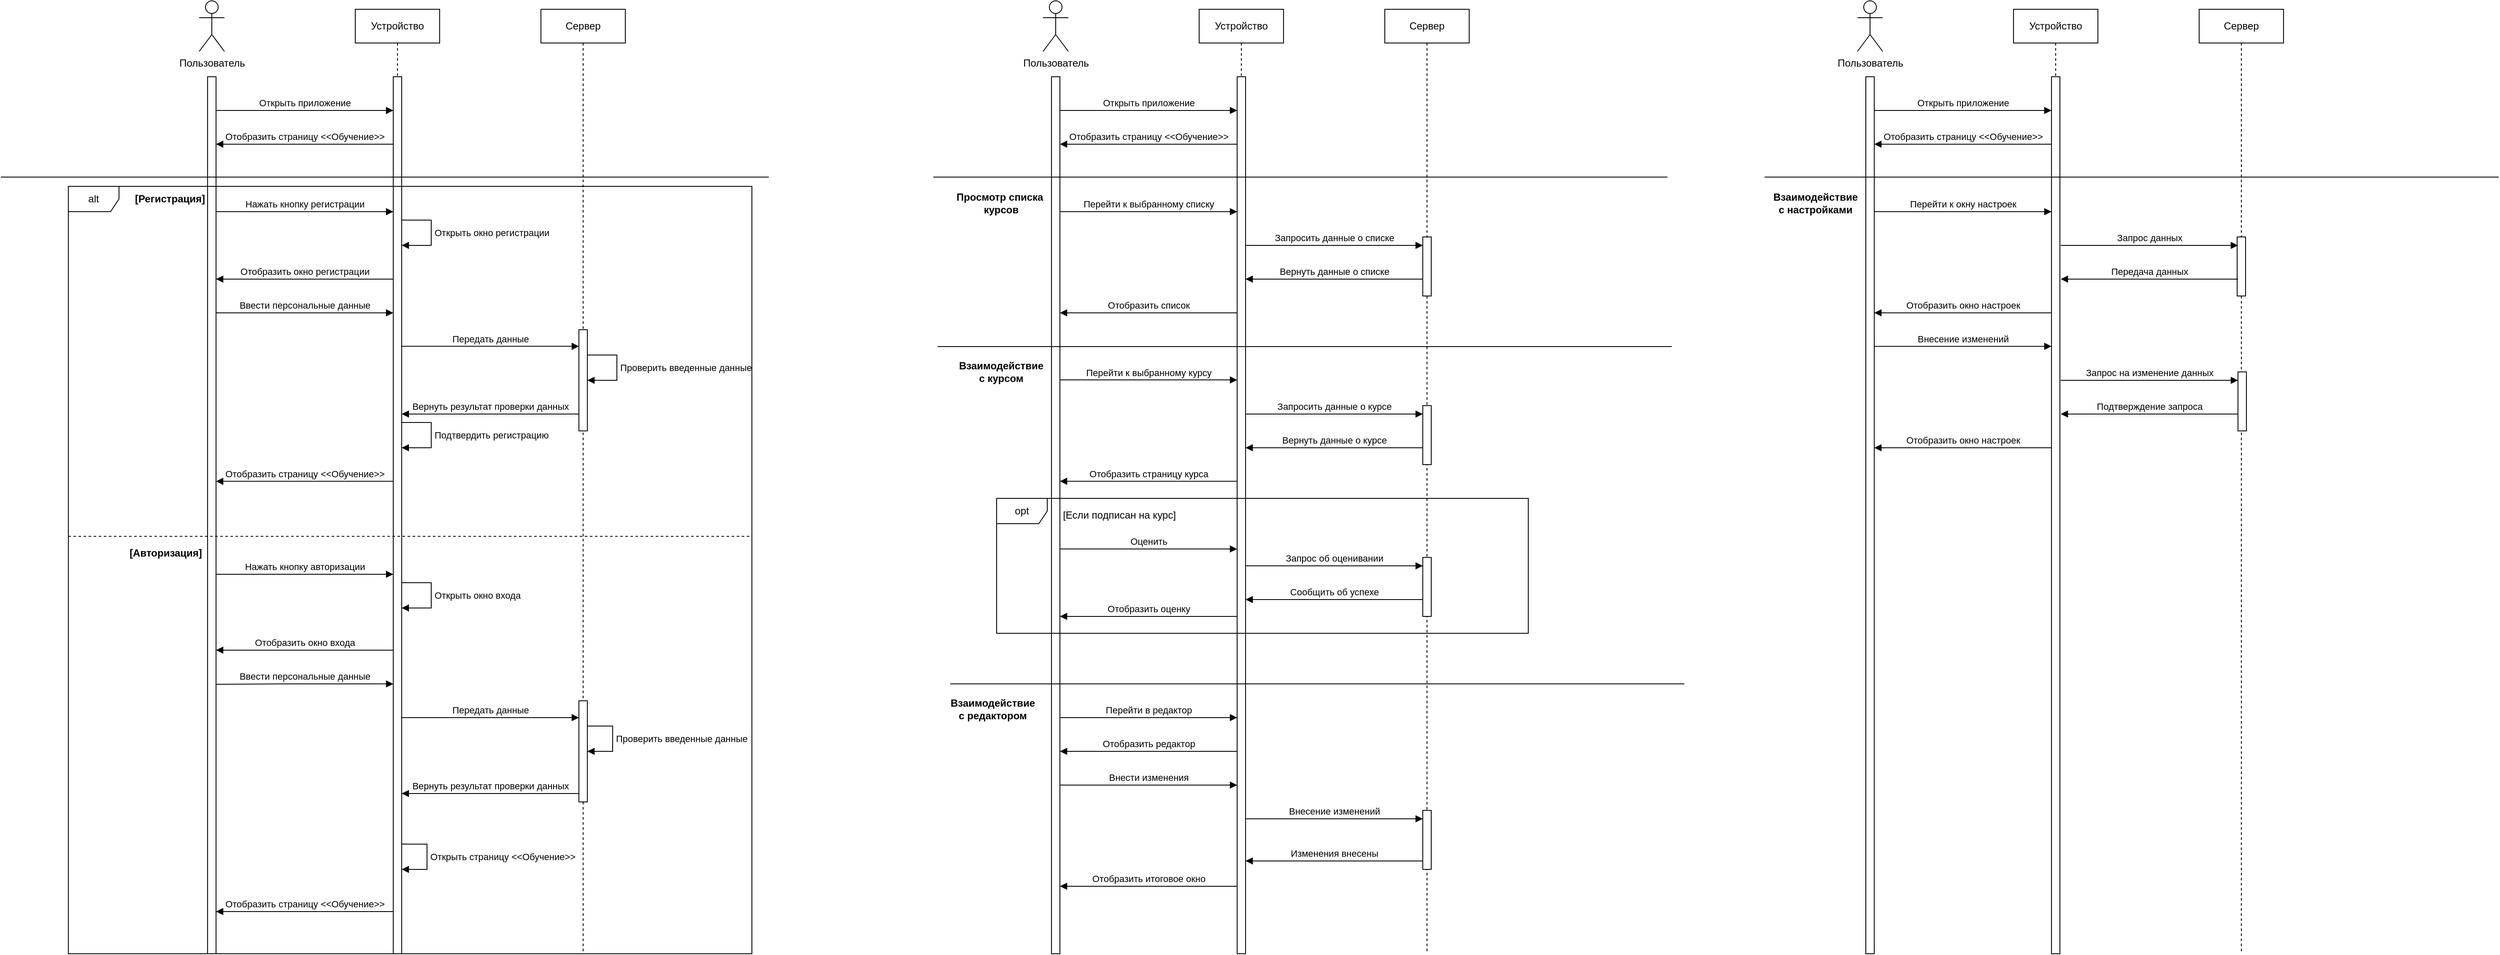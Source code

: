 <mxfile version="24.0.4" type="device">
  <diagram name="Страница — 1" id="0UvhEeaunKFuDfYy9Ub2">
    <mxGraphModel dx="3190" dy="1367" grid="1" gridSize="10" guides="1" tooltips="1" connect="1" arrows="1" fold="1" page="1" pageScale="1" pageWidth="827" pageHeight="1169" math="0" shadow="0">
      <root>
        <mxCell id="0" />
        <mxCell id="1" parent="0" />
        <mxCell id="iQpjgSxgv7tvpWf9ct1n-1" value="Пользователь" style="shape=umlActor;verticalLabelPosition=bottom;verticalAlign=top;html=1;" parent="1" vertex="1">
          <mxGeometry x="-505" y="20" width="30" height="60" as="geometry" />
        </mxCell>
        <mxCell id="iQpjgSxgv7tvpWf9ct1n-2" value="Устройство" style="shape=umlLifeline;perimeter=lifelinePerimeter;whiteSpace=wrap;html=1;container=1;dropTarget=0;collapsible=0;recursiveResize=0;outlineConnect=0;portConstraint=eastwest;newEdgeStyle={&quot;curved&quot;:0,&quot;rounded&quot;:0};" parent="1" vertex="1">
          <mxGeometry x="-320" y="30" width="100" height="1120" as="geometry" />
        </mxCell>
        <mxCell id="iQpjgSxgv7tvpWf9ct1n-5" value="" style="html=1;points=[[0,0,0,0,5],[0,1,0,0,-5],[1,0,0,0,5],[1,1,0,0,-5]];perimeter=orthogonalPerimeter;outlineConnect=0;targetShapes=umlLifeline;portConstraint=eastwest;newEdgeStyle={&quot;curved&quot;:0,&quot;rounded&quot;:0};" parent="iQpjgSxgv7tvpWf9ct1n-2" vertex="1">
          <mxGeometry x="45" y="80" width="10" height="1040" as="geometry" />
        </mxCell>
        <mxCell id="iQpjgSxgv7tvpWf9ct1n-14" value="Открыть окно регистрации" style="html=1;align=left;spacingLeft=2;endArrow=block;rounded=0;edgeStyle=orthogonalEdgeStyle;curved=0;rounded=0;" parent="iQpjgSxgv7tvpWf9ct1n-2" target="iQpjgSxgv7tvpWf9ct1n-5" edge="1">
          <mxGeometry relative="1" as="geometry">
            <mxPoint x="55.0" y="250.0" as="sourcePoint" />
            <Array as="points">
              <mxPoint x="90" y="250" />
              <mxPoint x="90" y="280" />
            </Array>
            <mxPoint x="60" y="280" as="targetPoint" />
          </mxGeometry>
        </mxCell>
        <mxCell id="iQpjgSxgv7tvpWf9ct1n-22" value="Подтвердить регистрацию" style="html=1;align=left;spacingLeft=2;endArrow=block;rounded=0;edgeStyle=orthogonalEdgeStyle;curved=0;rounded=0;" parent="iQpjgSxgv7tvpWf9ct1n-2" target="iQpjgSxgv7tvpWf9ct1n-5" edge="1">
          <mxGeometry relative="1" as="geometry">
            <mxPoint x="55" y="490.002" as="sourcePoint" />
            <Array as="points">
              <mxPoint x="90" y="490" />
              <mxPoint x="90" y="520" />
            </Array>
            <mxPoint x="60" y="520" as="targetPoint" />
          </mxGeometry>
        </mxCell>
        <mxCell id="iQpjgSxgv7tvpWf9ct1n-28" value="Открыть окно входа" style="html=1;align=left;spacingLeft=2;endArrow=block;rounded=0;edgeStyle=orthogonalEdgeStyle;curved=0;rounded=0;" parent="iQpjgSxgv7tvpWf9ct1n-2" target="iQpjgSxgv7tvpWf9ct1n-5" edge="1">
          <mxGeometry relative="1" as="geometry">
            <mxPoint x="55" y="680" as="sourcePoint" />
            <Array as="points">
              <mxPoint x="90" y="680" />
              <mxPoint x="90" y="710" />
            </Array>
            <mxPoint x="60" y="710" as="targetPoint" />
          </mxGeometry>
        </mxCell>
        <mxCell id="iQpjgSxgv7tvpWf9ct1n-38" value="Открыть страницу &amp;lt;&amp;lt;Обучение&amp;gt;&amp;gt;" style="html=1;align=left;spacingLeft=2;endArrow=block;rounded=0;edgeStyle=orthogonalEdgeStyle;curved=0;rounded=0;" parent="iQpjgSxgv7tvpWf9ct1n-2" target="iQpjgSxgv7tvpWf9ct1n-5" edge="1">
          <mxGeometry relative="1" as="geometry">
            <mxPoint x="55" y="990" as="sourcePoint" />
            <Array as="points">
              <mxPoint x="85" y="990" />
              <mxPoint x="85" y="1020" />
            </Array>
            <mxPoint x="60" y="1020" as="targetPoint" />
          </mxGeometry>
        </mxCell>
        <mxCell id="iQpjgSxgv7tvpWf9ct1n-3" value="Сервер" style="shape=umlLifeline;perimeter=lifelinePerimeter;whiteSpace=wrap;html=1;container=1;dropTarget=0;collapsible=0;recursiveResize=0;outlineConnect=0;portConstraint=eastwest;newEdgeStyle={&quot;curved&quot;:0,&quot;rounded&quot;:0};" parent="1" vertex="1">
          <mxGeometry x="-100" y="30" width="100" height="1120" as="geometry" />
        </mxCell>
        <mxCell id="iQpjgSxgv7tvpWf9ct1n-6" value="" style="html=1;points=[[0,0,0,0,5],[0,1,0,0,-5],[1,0,0,0,5],[1,1,0,0,-5]];perimeter=orthogonalPerimeter;outlineConnect=0;targetShapes=umlLifeline;portConstraint=eastwest;newEdgeStyle={&quot;curved&quot;:0,&quot;rounded&quot;:0};" parent="iQpjgSxgv7tvpWf9ct1n-3" vertex="1">
          <mxGeometry x="45" y="380" width="10" height="120" as="geometry" />
        </mxCell>
        <mxCell id="iQpjgSxgv7tvpWf9ct1n-19" value="Проверить введенные данные" style="html=1;align=left;spacingLeft=2;endArrow=block;rounded=0;edgeStyle=orthogonalEdgeStyle;curved=0;rounded=0;" parent="iQpjgSxgv7tvpWf9ct1n-3" target="iQpjgSxgv7tvpWf9ct1n-6" edge="1">
          <mxGeometry relative="1" as="geometry">
            <mxPoint x="55" y="410" as="sourcePoint" />
            <Array as="points">
              <mxPoint x="90" y="410" />
              <mxPoint x="90" y="440" />
            </Array>
            <mxPoint x="60" y="440" as="targetPoint" />
          </mxGeometry>
        </mxCell>
        <mxCell id="u1IIu6U_tCMaD9LKFSS--1" value="" style="html=1;points=[[0,0,0,0,5],[0,1,0,0,-5],[1,0,0,0,5],[1,1,0,0,-5]];perimeter=orthogonalPerimeter;outlineConnect=0;targetShapes=umlLifeline;portConstraint=eastwest;newEdgeStyle={&quot;curved&quot;:0,&quot;rounded&quot;:0};" parent="iQpjgSxgv7tvpWf9ct1n-3" vertex="1">
          <mxGeometry x="45" y="820" width="10" height="120" as="geometry" />
        </mxCell>
        <mxCell id="iQpjgSxgv7tvpWf9ct1n-4" value="" style="html=1;points=[[0,0,0,0,5],[0,1,0,0,-5],[1,0,0,0,5],[1,1,0,0,-5]];perimeter=orthogonalPerimeter;outlineConnect=0;targetShapes=umlLifeline;portConstraint=eastwest;newEdgeStyle={&quot;curved&quot;:0,&quot;rounded&quot;:0};" parent="1" vertex="1">
          <mxGeometry x="-495" y="110" width="10" height="1040" as="geometry" />
        </mxCell>
        <mxCell id="iQpjgSxgv7tvpWf9ct1n-7" value="Открыть приложение" style="html=1;verticalAlign=bottom;endArrow=block;curved=0;rounded=0;" parent="1" target="iQpjgSxgv7tvpWf9ct1n-5" edge="1">
          <mxGeometry width="80" relative="1" as="geometry">
            <mxPoint x="-485" y="150" as="sourcePoint" />
            <mxPoint x="-290" y="150" as="targetPoint" />
          </mxGeometry>
        </mxCell>
        <mxCell id="iQpjgSxgv7tvpWf9ct1n-8" value="Отобразить страницу &amp;lt;&amp;lt;Обучение&amp;gt;&amp;gt;" style="html=1;verticalAlign=bottom;endArrow=block;curved=0;rounded=0;" parent="1" source="iQpjgSxgv7tvpWf9ct1n-5" target="iQpjgSxgv7tvpWf9ct1n-4" edge="1">
          <mxGeometry width="80" relative="1" as="geometry">
            <mxPoint x="-420" y="360" as="sourcePoint" />
            <mxPoint x="-340" y="360" as="targetPoint" />
            <Array as="points">
              <mxPoint x="-380" y="190" />
            </Array>
          </mxGeometry>
        </mxCell>
        <mxCell id="iQpjgSxgv7tvpWf9ct1n-9" value="" style="line;strokeWidth=1;fillColor=none;align=left;verticalAlign=middle;spacingTop=-1;spacingLeft=3;spacingRight=3;rotatable=0;labelPosition=right;points=[];portConstraint=eastwest;strokeColor=inherit;" parent="1" vertex="1">
          <mxGeometry x="-740" y="224" width="910" height="10" as="geometry" />
        </mxCell>
        <mxCell id="iQpjgSxgv7tvpWf9ct1n-10" value="[Регистрация]" style="text;html=1;align=center;verticalAlign=middle;resizable=0;points=[];autosize=1;strokeColor=none;fillColor=none;fontStyle=1" parent="1" vertex="1">
          <mxGeometry x="-590" y="240" width="100" height="30" as="geometry" />
        </mxCell>
        <mxCell id="iQpjgSxgv7tvpWf9ct1n-11" value="Нажать кнопку регистрации" style="html=1;verticalAlign=bottom;endArrow=block;curved=0;rounded=0;" parent="1" edge="1">
          <mxGeometry width="80" relative="1" as="geometry">
            <mxPoint x="-485" y="270" as="sourcePoint" />
            <mxPoint x="-275" y="270" as="targetPoint" />
            <Array as="points">
              <mxPoint x="-400" y="270" />
            </Array>
          </mxGeometry>
        </mxCell>
        <mxCell id="iQpjgSxgv7tvpWf9ct1n-12" value="Отобразить окно регистрации" style="html=1;verticalAlign=bottom;endArrow=block;curved=0;rounded=0;" parent="1" edge="1">
          <mxGeometry width="80" relative="1" as="geometry">
            <mxPoint x="-275" y="350" as="sourcePoint" />
            <mxPoint x="-485" y="350" as="targetPoint" />
            <Array as="points" />
          </mxGeometry>
        </mxCell>
        <mxCell id="iQpjgSxgv7tvpWf9ct1n-16" value="Ввести персональные данные" style="html=1;verticalAlign=bottom;endArrow=block;curved=0;rounded=0;" parent="1" edge="1">
          <mxGeometry width="80" relative="1" as="geometry">
            <mxPoint x="-485" y="390" as="sourcePoint" />
            <mxPoint x="-275.0" y="390" as="targetPoint" />
            <Array as="points">
              <mxPoint x="-385" y="390" />
            </Array>
          </mxGeometry>
        </mxCell>
        <mxCell id="iQpjgSxgv7tvpWf9ct1n-17" value="Передать данные" style="html=1;verticalAlign=bottom;endArrow=block;curved=0;rounded=0;" parent="1" edge="1">
          <mxGeometry width="80" relative="1" as="geometry">
            <mxPoint x="-265" y="429.66" as="sourcePoint" />
            <mxPoint x="-55" y="429.66" as="targetPoint" />
            <Array as="points">
              <mxPoint x="-150" y="429.66" />
            </Array>
          </mxGeometry>
        </mxCell>
        <mxCell id="iQpjgSxgv7tvpWf9ct1n-20" value="Вернуть результат проверки данных" style="html=1;verticalAlign=bottom;endArrow=block;curved=0;rounded=0;" parent="1" edge="1">
          <mxGeometry width="80" relative="1" as="geometry">
            <mxPoint x="-55" y="510" as="sourcePoint" />
            <mxPoint x="-265" y="510" as="targetPoint" />
            <Array as="points">
              <mxPoint x="-140" y="510" />
            </Array>
            <mxPoint as="offset" />
          </mxGeometry>
        </mxCell>
        <mxCell id="iQpjgSxgv7tvpWf9ct1n-23" value="Отобразить страницу &amp;lt;&amp;lt;Обучение&amp;gt;&amp;gt;" style="html=1;verticalAlign=bottom;endArrow=block;curved=0;rounded=0;" parent="1" edge="1">
          <mxGeometry width="80" relative="1" as="geometry">
            <mxPoint x="-275" y="589.76" as="sourcePoint" />
            <mxPoint x="-485" y="589.76" as="targetPoint" />
            <Array as="points">
              <mxPoint x="-380" y="589.76" />
            </Array>
          </mxGeometry>
        </mxCell>
        <mxCell id="iQpjgSxgv7tvpWf9ct1n-24" value="" style="line;strokeWidth=1;fillColor=none;align=left;verticalAlign=middle;spacingTop=-1;spacingLeft=3;spacingRight=3;rotatable=0;labelPosition=right;points=[];portConstraint=eastwest;strokeColor=inherit;dashed=1;" parent="1" vertex="1">
          <mxGeometry x="-660" y="650" width="810" height="10" as="geometry" />
        </mxCell>
        <mxCell id="iQpjgSxgv7tvpWf9ct1n-25" value="[Авторизация]" style="text;html=1;align=center;verticalAlign=middle;resizable=0;points=[];autosize=1;strokeColor=none;fillColor=none;fontStyle=1" parent="1" vertex="1">
          <mxGeometry x="-595" y="660" width="100" height="30" as="geometry" />
        </mxCell>
        <mxCell id="iQpjgSxgv7tvpWf9ct1n-26" value="Нажать кнопку авторизации" style="html=1;verticalAlign=bottom;endArrow=block;curved=0;rounded=0;" parent="1" edge="1">
          <mxGeometry width="80" relative="1" as="geometry">
            <mxPoint x="-485" y="700" as="sourcePoint" />
            <mxPoint x="-275" y="700" as="targetPoint" />
            <Array as="points">
              <mxPoint x="-380" y="700" />
            </Array>
          </mxGeometry>
        </mxCell>
        <mxCell id="iQpjgSxgv7tvpWf9ct1n-29" value="Отобразить окно входа" style="html=1;verticalAlign=bottom;endArrow=block;curved=0;rounded=0;" parent="1" edge="1">
          <mxGeometry width="80" relative="1" as="geometry">
            <mxPoint x="-275" y="790" as="sourcePoint" />
            <mxPoint x="-485" y="790" as="targetPoint" />
            <Array as="points">
              <mxPoint x="-380" y="790" />
            </Array>
          </mxGeometry>
        </mxCell>
        <mxCell id="iQpjgSxgv7tvpWf9ct1n-31" value="Ввести персональные данные" style="html=1;verticalAlign=bottom;endArrow=block;curved=0;rounded=0;exitX=1.5;exitY=0.784;exitDx=0;exitDy=0;exitPerimeter=0;" parent="1" target="iQpjgSxgv7tvpWf9ct1n-5" edge="1">
          <mxGeometry width="80" relative="1" as="geometry">
            <mxPoint x="-485" y="830.48" as="sourcePoint" />
            <mxPoint x="-280" y="830" as="targetPoint" />
            <Array as="points">
              <mxPoint x="-405" y="830" />
            </Array>
          </mxGeometry>
        </mxCell>
        <mxCell id="iQpjgSxgv7tvpWf9ct1n-33" value="Передать данные" style="html=1;verticalAlign=bottom;endArrow=block;curved=0;rounded=0;" parent="1" source="iQpjgSxgv7tvpWf9ct1n-5" target="u1IIu6U_tCMaD9LKFSS--1" edge="1">
          <mxGeometry width="80" relative="1" as="geometry">
            <mxPoint x="-290" y="920" as="sourcePoint" />
            <mxPoint x="-80" y="870" as="targetPoint" />
            <Array as="points">
              <mxPoint x="-190" y="870" />
            </Array>
          </mxGeometry>
        </mxCell>
        <mxCell id="iQpjgSxgv7tvpWf9ct1n-35" value="Проверить введенные данные" style="html=1;align=left;spacingLeft=2;endArrow=block;rounded=0;edgeStyle=orthogonalEdgeStyle;curved=0;rounded=0;" parent="1" target="u1IIu6U_tCMaD9LKFSS--1" edge="1">
          <mxGeometry relative="1" as="geometry">
            <mxPoint x="-45" y="880" as="sourcePoint" />
            <Array as="points">
              <mxPoint x="-15" y="880" />
              <mxPoint x="-15" y="910" />
            </Array>
            <mxPoint x="-40" y="910" as="targetPoint" />
          </mxGeometry>
        </mxCell>
        <mxCell id="iQpjgSxgv7tvpWf9ct1n-36" value="Вернуть результат проверки данных" style="html=1;verticalAlign=bottom;endArrow=block;curved=0;rounded=0;" parent="1" source="u1IIu6U_tCMaD9LKFSS--1" target="iQpjgSxgv7tvpWf9ct1n-5" edge="1">
          <mxGeometry width="80" relative="1" as="geometry">
            <mxPoint x="-70" y="960" as="sourcePoint" />
            <mxPoint x="-260" y="1020" as="targetPoint" />
            <Array as="points">
              <mxPoint x="-130" y="960" />
            </Array>
          </mxGeometry>
        </mxCell>
        <mxCell id="iQpjgSxgv7tvpWf9ct1n-39" value="Отобразить страницу &amp;lt;&amp;lt;Обучение&amp;gt;&amp;gt;" style="html=1;verticalAlign=bottom;endArrow=block;curved=0;rounded=0;" parent="1" source="iQpjgSxgv7tvpWf9ct1n-5" target="iQpjgSxgv7tvpWf9ct1n-4" edge="1">
          <mxGeometry width="80" relative="1" as="geometry">
            <mxPoint x="-305" y="1120" as="sourcePoint" />
            <mxPoint x="-500" y="1120" as="targetPoint" />
            <Array as="points">
              <mxPoint x="-380" y="1100" />
            </Array>
          </mxGeometry>
        </mxCell>
        <mxCell id="YqX1MCXp1g7Alytnqwt2-1" value="Пользователь" style="shape=umlActor;verticalLabelPosition=bottom;verticalAlign=top;html=1;" parent="1" vertex="1">
          <mxGeometry x="495" y="20" width="30" height="60" as="geometry" />
        </mxCell>
        <mxCell id="YqX1MCXp1g7Alytnqwt2-2" value="" style="html=1;points=[[0,0,0,0,5],[0,1,0,0,-5],[1,0,0,0,5],[1,1,0,0,-5]];perimeter=orthogonalPerimeter;outlineConnect=0;targetShapes=umlLifeline;portConstraint=eastwest;newEdgeStyle={&quot;curved&quot;:0,&quot;rounded&quot;:0};" parent="1" vertex="1">
          <mxGeometry x="505" y="110" width="10" height="1040" as="geometry" />
        </mxCell>
        <mxCell id="YqX1MCXp1g7Alytnqwt2-3" value="Устройство" style="shape=umlLifeline;perimeter=lifelinePerimeter;whiteSpace=wrap;html=1;container=1;dropTarget=0;collapsible=0;recursiveResize=0;outlineConnect=0;portConstraint=eastwest;newEdgeStyle={&quot;curved&quot;:0,&quot;rounded&quot;:0};" parent="1" vertex="1">
          <mxGeometry x="680" y="30" width="100" height="1120" as="geometry" />
        </mxCell>
        <mxCell id="YqX1MCXp1g7Alytnqwt2-4" value="" style="html=1;points=[[0,0,0,0,5],[0,1,0,0,-5],[1,0,0,0,5],[1,1,0,0,-5]];perimeter=orthogonalPerimeter;outlineConnect=0;targetShapes=umlLifeline;portConstraint=eastwest;newEdgeStyle={&quot;curved&quot;:0,&quot;rounded&quot;:0};" parent="YqX1MCXp1g7Alytnqwt2-3" vertex="1">
          <mxGeometry x="45" y="80" width="10" height="1040" as="geometry" />
        </mxCell>
        <mxCell id="YqX1MCXp1g7Alytnqwt2-13" value="Сервер" style="shape=umlLifeline;perimeter=lifelinePerimeter;whiteSpace=wrap;html=1;container=1;dropTarget=0;collapsible=0;recursiveResize=0;outlineConnect=0;portConstraint=eastwest;newEdgeStyle={&quot;curved&quot;:0,&quot;rounded&quot;:0};" parent="1" vertex="1">
          <mxGeometry x="900" y="30" width="100" height="1120" as="geometry" />
        </mxCell>
        <mxCell id="YqX1MCXp1g7Alytnqwt2-14" value="" style="html=1;points=[[0,0,0,0,5],[0,1,0,0,-5],[1,0,0,0,5],[1,1,0,0,-5]];perimeter=orthogonalPerimeter;outlineConnect=0;targetShapes=umlLifeline;portConstraint=eastwest;newEdgeStyle={&quot;curved&quot;:0,&quot;rounded&quot;:0};" parent="YqX1MCXp1g7Alytnqwt2-13" vertex="1">
          <mxGeometry x="45" y="270" width="10" height="70" as="geometry" />
        </mxCell>
        <mxCell id="u1IIu6U_tCMaD9LKFSS--18" value="" style="html=1;points=[[0,0,0,0,5],[0,1,0,0,-5],[1,0,0,0,5],[1,1,0,0,-5]];perimeter=orthogonalPerimeter;outlineConnect=0;targetShapes=umlLifeline;portConstraint=eastwest;newEdgeStyle={&quot;curved&quot;:0,&quot;rounded&quot;:0};" parent="YqX1MCXp1g7Alytnqwt2-13" vertex="1">
          <mxGeometry x="45" y="470" width="10" height="70" as="geometry" />
        </mxCell>
        <mxCell id="4YKfd2uiVcV6lQS0S9Gb-7" value="" style="html=1;points=[[0,0,0,0,5],[0,1,0,0,-5],[1,0,0,0,5],[1,1,0,0,-5]];perimeter=orthogonalPerimeter;outlineConnect=0;targetShapes=umlLifeline;portConstraint=eastwest;newEdgeStyle={&quot;curved&quot;:0,&quot;rounded&quot;:0};" parent="YqX1MCXp1g7Alytnqwt2-13" vertex="1">
          <mxGeometry x="45" y="950" width="10" height="70" as="geometry" />
        </mxCell>
        <mxCell id="YqX1MCXp1g7Alytnqwt2-18" value="" style="line;strokeWidth=1;fillColor=none;align=left;verticalAlign=middle;spacingTop=-1;spacingLeft=3;spacingRight=3;rotatable=0;labelPosition=right;points=[];portConstraint=eastwest;strokeColor=inherit;" parent="1" vertex="1">
          <mxGeometry x="365" y="224" width="870" height="10" as="geometry" />
        </mxCell>
        <mxCell id="YqX1MCXp1g7Alytnqwt2-19" value="Открыть приложение" style="html=1;verticalAlign=bottom;endArrow=block;curved=0;rounded=0;" parent="1" edge="1">
          <mxGeometry width="80" relative="1" as="geometry">
            <mxPoint x="515" y="150" as="sourcePoint" />
            <mxPoint x="725" y="150" as="targetPoint" />
          </mxGeometry>
        </mxCell>
        <mxCell id="YqX1MCXp1g7Alytnqwt2-20" value="Отобразить страницу &amp;lt;&amp;lt;Обучение&amp;gt;&amp;gt;" style="html=1;verticalAlign=bottom;endArrow=block;curved=0;rounded=0;" parent="1" edge="1">
          <mxGeometry width="80" relative="1" as="geometry">
            <mxPoint x="725" y="190" as="sourcePoint" />
            <mxPoint x="515" y="190" as="targetPoint" />
            <Array as="points">
              <mxPoint x="620" y="190" />
            </Array>
          </mxGeometry>
        </mxCell>
        <mxCell id="YqX1MCXp1g7Alytnqwt2-21" value="Просмотр списка&amp;nbsp;&lt;div&gt;курсов&lt;/div&gt;" style="text;html=1;align=center;verticalAlign=middle;resizable=0;points=[];autosize=1;strokeColor=none;fillColor=none;fontStyle=1" parent="1" vertex="1">
          <mxGeometry x="385" y="240" width="120" height="40" as="geometry" />
        </mxCell>
        <mxCell id="YqX1MCXp1g7Alytnqwt2-22" value="Перейти к выбранному списку" style="html=1;verticalAlign=bottom;endArrow=block;curved=0;rounded=0;" parent="1" edge="1">
          <mxGeometry width="80" relative="1" as="geometry">
            <mxPoint x="515" y="270" as="sourcePoint" />
            <mxPoint x="725" y="270" as="targetPoint" />
          </mxGeometry>
        </mxCell>
        <mxCell id="YqX1MCXp1g7Alytnqwt2-23" value="Запросить данные о списке" style="html=1;verticalAlign=bottom;endArrow=block;curved=0;rounded=0;" parent="1" edge="1">
          <mxGeometry width="80" relative="1" as="geometry">
            <mxPoint x="735" y="310" as="sourcePoint" />
            <mxPoint x="945" y="310" as="targetPoint" />
          </mxGeometry>
        </mxCell>
        <mxCell id="YqX1MCXp1g7Alytnqwt2-24" value="Вернуть данные о списке" style="html=1;verticalAlign=bottom;endArrow=block;curved=0;rounded=0;" parent="1" source="YqX1MCXp1g7Alytnqwt2-14" target="YqX1MCXp1g7Alytnqwt2-4" edge="1">
          <mxGeometry width="80" relative="1" as="geometry">
            <mxPoint x="950" y="360.0" as="sourcePoint" />
            <mxPoint x="740" y="360.0" as="targetPoint" />
            <Array as="points">
              <mxPoint x="830" y="350" />
            </Array>
          </mxGeometry>
        </mxCell>
        <mxCell id="YqX1MCXp1g7Alytnqwt2-25" value="Отобразить список" style="html=1;verticalAlign=bottom;endArrow=block;curved=0;rounded=0;" parent="1" edge="1">
          <mxGeometry width="80" relative="1" as="geometry">
            <mxPoint x="725" y="390" as="sourcePoint" />
            <mxPoint x="515" y="390" as="targetPoint" />
            <Array as="points">
              <mxPoint x="620" y="390" />
            </Array>
          </mxGeometry>
        </mxCell>
        <mxCell id="YqX1MCXp1g7Alytnqwt2-26" value="" style="line;strokeWidth=1;fillColor=none;align=left;verticalAlign=middle;spacingTop=-1;spacingLeft=3;spacingRight=3;rotatable=0;labelPosition=right;points=[];portConstraint=eastwest;strokeColor=inherit;" parent="1" vertex="1">
          <mxGeometry x="370" y="425" width="870" height="10" as="geometry" />
        </mxCell>
        <mxCell id="u1IIu6U_tCMaD9LKFSS--15" value="Взаимодействие&lt;div&gt;с курсом&lt;/div&gt;" style="text;html=1;align=center;verticalAlign=middle;resizable=0;points=[];autosize=1;strokeColor=none;fillColor=none;fontStyle=1" parent="1" vertex="1">
          <mxGeometry x="385" y="440" width="120" height="40" as="geometry" />
        </mxCell>
        <mxCell id="u1IIu6U_tCMaD9LKFSS--16" value="Перейти к выбранному курсу" style="html=1;verticalAlign=bottom;endArrow=block;curved=0;rounded=0;" parent="1" edge="1">
          <mxGeometry width="80" relative="1" as="geometry">
            <mxPoint x="515" y="469.55" as="sourcePoint" />
            <mxPoint x="725" y="469.55" as="targetPoint" />
          </mxGeometry>
        </mxCell>
        <mxCell id="u1IIu6U_tCMaD9LKFSS--17" value="Запросить данные о курсе" style="html=1;verticalAlign=bottom;endArrow=block;curved=0;rounded=0;" parent="1" edge="1">
          <mxGeometry width="80" relative="1" as="geometry">
            <mxPoint x="735" y="510" as="sourcePoint" />
            <mxPoint x="945" y="510" as="targetPoint" />
          </mxGeometry>
        </mxCell>
        <mxCell id="u1IIu6U_tCMaD9LKFSS--19" value="Вернуть данные о курсе" style="html=1;verticalAlign=bottom;endArrow=block;curved=0;rounded=0;" parent="1" edge="1">
          <mxGeometry width="80" relative="1" as="geometry">
            <mxPoint x="945" y="550" as="sourcePoint" />
            <mxPoint x="735" y="550" as="targetPoint" />
            <Array as="points">
              <mxPoint x="835" y="550" />
            </Array>
          </mxGeometry>
        </mxCell>
        <mxCell id="u1IIu6U_tCMaD9LKFSS--20" value="Отобразить страницу курса" style="html=1;verticalAlign=bottom;endArrow=block;curved=0;rounded=0;" parent="1" edge="1">
          <mxGeometry width="80" relative="1" as="geometry">
            <mxPoint x="725" y="589.69" as="sourcePoint" />
            <mxPoint x="515" y="589.69" as="targetPoint" />
            <Array as="points">
              <mxPoint x="620" y="589.69" />
            </Array>
          </mxGeometry>
        </mxCell>
        <mxCell id="u1IIu6U_tCMaD9LKFSS--23" value="Оценить" style="html=1;verticalAlign=bottom;endArrow=block;curved=0;rounded=0;" parent="1" edge="1">
          <mxGeometry width="80" relative="1" as="geometry">
            <mxPoint x="515" y="670.0" as="sourcePoint" />
            <mxPoint x="725" y="670.0" as="targetPoint" />
          </mxGeometry>
        </mxCell>
        <mxCell id="u1IIu6U_tCMaD9LKFSS--24" value="opt" style="shape=umlFrame;whiteSpace=wrap;html=1;pointerEvents=0;" parent="1" vertex="1">
          <mxGeometry x="440" y="610" width="630" height="160" as="geometry" />
        </mxCell>
        <mxCell id="u1IIu6U_tCMaD9LKFSS--25" value="[Если подписан на курс]" style="text;html=1;align=center;verticalAlign=middle;resizable=0;points=[];autosize=1;strokeColor=none;fillColor=none;" parent="1" vertex="1">
          <mxGeometry x="505" y="615" width="160" height="30" as="geometry" />
        </mxCell>
        <mxCell id="u1IIu6U_tCMaD9LKFSS--26" value="" style="html=1;points=[[0,0,0,0,5],[0,1,0,0,-5],[1,0,0,0,5],[1,1,0,0,-5]];perimeter=orthogonalPerimeter;outlineConnect=0;targetShapes=umlLifeline;portConstraint=eastwest;newEdgeStyle={&quot;curved&quot;:0,&quot;rounded&quot;:0};" parent="1" vertex="1">
          <mxGeometry x="945" y="680" width="10" height="70" as="geometry" />
        </mxCell>
        <mxCell id="u1IIu6U_tCMaD9LKFSS--27" value="Запрос об оценивании" style="html=1;verticalAlign=bottom;endArrow=block;curved=0;rounded=0;" parent="1" edge="1">
          <mxGeometry width="80" relative="1" as="geometry">
            <mxPoint x="735" y="690" as="sourcePoint" />
            <mxPoint x="945" y="690" as="targetPoint" />
          </mxGeometry>
        </mxCell>
        <mxCell id="u1IIu6U_tCMaD9LKFSS--28" value="Сообщить об успехе" style="html=1;verticalAlign=bottom;endArrow=block;curved=0;rounded=0;" parent="1" edge="1">
          <mxGeometry width="80" relative="1" as="geometry">
            <mxPoint x="945" y="730" as="sourcePoint" />
            <mxPoint x="735" y="730" as="targetPoint" />
            <Array as="points">
              <mxPoint x="835" y="730" />
            </Array>
          </mxGeometry>
        </mxCell>
        <mxCell id="u1IIu6U_tCMaD9LKFSS--29" value="Отобразить оценку" style="html=1;verticalAlign=bottom;endArrow=block;curved=0;rounded=0;" parent="1" edge="1">
          <mxGeometry width="80" relative="1" as="geometry">
            <mxPoint x="725" y="750" as="sourcePoint" />
            <mxPoint x="515" y="750" as="targetPoint" />
            <Array as="points">
              <mxPoint x="620" y="750" />
            </Array>
          </mxGeometry>
        </mxCell>
        <mxCell id="u1IIu6U_tCMaD9LKFSS--31" value="" style="line;strokeWidth=1;fillColor=none;align=left;verticalAlign=middle;spacingTop=-1;spacingLeft=3;spacingRight=3;rotatable=0;labelPosition=right;points=[];portConstraint=eastwest;strokeColor=inherit;" parent="1" vertex="1">
          <mxGeometry x="385" y="825" width="870" height="10" as="geometry" />
        </mxCell>
        <mxCell id="4YKfd2uiVcV6lQS0S9Gb-1" value="Взаимодействие&lt;div&gt;с редактором&lt;/div&gt;" style="text;html=1;align=center;verticalAlign=middle;resizable=0;points=[];autosize=1;strokeColor=none;fillColor=none;fontStyle=1" parent="1" vertex="1">
          <mxGeometry x="375" y="840" width="120" height="40" as="geometry" />
        </mxCell>
        <mxCell id="4YKfd2uiVcV6lQS0S9Gb-2" value="Перейти в редактор" style="html=1;verticalAlign=bottom;endArrow=block;curved=0;rounded=0;" parent="1" edge="1">
          <mxGeometry width="80" relative="1" as="geometry">
            <mxPoint x="515" y="870" as="sourcePoint" />
            <mxPoint x="725" y="870" as="targetPoint" />
          </mxGeometry>
        </mxCell>
        <mxCell id="4YKfd2uiVcV6lQS0S9Gb-3" value="Отобразить редактор" style="html=1;verticalAlign=bottom;endArrow=block;curved=0;rounded=0;" parent="1" edge="1">
          <mxGeometry width="80" relative="1" as="geometry">
            <mxPoint x="725" y="910" as="sourcePoint" />
            <mxPoint x="515" y="910" as="targetPoint" />
            <Array as="points">
              <mxPoint x="620" y="910" />
            </Array>
          </mxGeometry>
        </mxCell>
        <mxCell id="4YKfd2uiVcV6lQS0S9Gb-4" value="Внести изменения" style="html=1;verticalAlign=bottom;endArrow=block;curved=0;rounded=0;" parent="1" edge="1">
          <mxGeometry width="80" relative="1" as="geometry">
            <mxPoint x="515" y="950" as="sourcePoint" />
            <mxPoint x="725" y="950" as="targetPoint" />
          </mxGeometry>
        </mxCell>
        <mxCell id="4YKfd2uiVcV6lQS0S9Gb-6" value="Внесение изменений" style="html=1;verticalAlign=bottom;endArrow=block;curved=0;rounded=0;" parent="1" edge="1">
          <mxGeometry width="80" relative="1" as="geometry">
            <mxPoint x="735" y="990" as="sourcePoint" />
            <mxPoint x="945" y="990" as="targetPoint" />
          </mxGeometry>
        </mxCell>
        <mxCell id="4YKfd2uiVcV6lQS0S9Gb-8" value="Изменения внесены" style="html=1;verticalAlign=bottom;endArrow=block;curved=0;rounded=0;" parent="1" edge="1">
          <mxGeometry width="80" relative="1" as="geometry">
            <mxPoint x="945" y="1040" as="sourcePoint" />
            <mxPoint x="735" y="1040" as="targetPoint" />
            <Array as="points">
              <mxPoint x="835" y="1040" />
            </Array>
          </mxGeometry>
        </mxCell>
        <mxCell id="4YKfd2uiVcV6lQS0S9Gb-9" value="Отобразить итоговое окно" style="html=1;verticalAlign=bottom;endArrow=block;curved=0;rounded=0;" parent="1" edge="1">
          <mxGeometry width="80" relative="1" as="geometry">
            <mxPoint x="725" y="1070" as="sourcePoint" />
            <mxPoint x="515" y="1070" as="targetPoint" />
            <Array as="points">
              <mxPoint x="620" y="1070" />
            </Array>
          </mxGeometry>
        </mxCell>
        <mxCell id="4YKfd2uiVcV6lQS0S9Gb-18" value="Пользователь" style="shape=umlActor;verticalLabelPosition=bottom;verticalAlign=top;html=1;" parent="1" vertex="1">
          <mxGeometry x="1460" y="20" width="30" height="60" as="geometry" />
        </mxCell>
        <mxCell id="4YKfd2uiVcV6lQS0S9Gb-19" value="" style="html=1;points=[[0,0,0,0,5],[0,1,0,0,-5],[1,0,0,0,5],[1,1,0,0,-5]];perimeter=orthogonalPerimeter;outlineConnect=0;targetShapes=umlLifeline;portConstraint=eastwest;newEdgeStyle={&quot;curved&quot;:0,&quot;rounded&quot;:0};" parent="1" vertex="1">
          <mxGeometry x="1470" y="110" width="10" height="1040" as="geometry" />
        </mxCell>
        <mxCell id="4YKfd2uiVcV6lQS0S9Gb-20" value="Устройство" style="shape=umlLifeline;perimeter=lifelinePerimeter;whiteSpace=wrap;html=1;container=1;dropTarget=0;collapsible=0;recursiveResize=0;outlineConnect=0;portConstraint=eastwest;newEdgeStyle={&quot;curved&quot;:0,&quot;rounded&quot;:0};" parent="1" vertex="1">
          <mxGeometry x="1645" y="30" width="100" height="1120" as="geometry" />
        </mxCell>
        <mxCell id="4YKfd2uiVcV6lQS0S9Gb-21" value="" style="html=1;points=[[0,0,0,0,5],[0,1,0,0,-5],[1,0,0,0,5],[1,1,0,0,-5]];perimeter=orthogonalPerimeter;outlineConnect=0;targetShapes=umlLifeline;portConstraint=eastwest;newEdgeStyle={&quot;curved&quot;:0,&quot;rounded&quot;:0};" parent="4YKfd2uiVcV6lQS0S9Gb-20" vertex="1">
          <mxGeometry x="45" y="80" width="10" height="1040" as="geometry" />
        </mxCell>
        <mxCell id="4YKfd2uiVcV6lQS0S9Gb-22" value="Сервер" style="shape=umlLifeline;perimeter=lifelinePerimeter;whiteSpace=wrap;html=1;container=1;dropTarget=0;collapsible=0;recursiveResize=0;outlineConnect=0;portConstraint=eastwest;newEdgeStyle={&quot;curved&quot;:0,&quot;rounded&quot;:0};" parent="1" vertex="1">
          <mxGeometry x="1865" y="30" width="100" height="1120" as="geometry" />
        </mxCell>
        <mxCell id="4YKfd2uiVcV6lQS0S9Gb-23" value="" style="html=1;points=[[0,0,0,0,5],[0,1,0,0,-5],[1,0,0,0,5],[1,1,0,0,-5]];perimeter=orthogonalPerimeter;outlineConnect=0;targetShapes=umlLifeline;portConstraint=eastwest;newEdgeStyle={&quot;curved&quot;:0,&quot;rounded&quot;:0};" parent="4YKfd2uiVcV6lQS0S9Gb-22" vertex="1">
          <mxGeometry x="45" y="270" width="10" height="70" as="geometry" />
        </mxCell>
        <mxCell id="4YKfd2uiVcV6lQS0S9Gb-24" value="" style="html=1;points=[[0,0,0,0,5],[0,1,0,0,-5],[1,0,0,0,5],[1,1,0,0,-5]];perimeter=orthogonalPerimeter;outlineConnect=0;targetShapes=umlLifeline;portConstraint=eastwest;newEdgeStyle={&quot;curved&quot;:0,&quot;rounded&quot;:0};" parent="4YKfd2uiVcV6lQS0S9Gb-22" vertex="1">
          <mxGeometry x="46" y="430" width="10" height="70" as="geometry" />
        </mxCell>
        <mxCell id="4YKfd2uiVcV6lQS0S9Gb-26" value="" style="line;strokeWidth=1;fillColor=none;align=left;verticalAlign=middle;spacingTop=-1;spacingLeft=3;spacingRight=3;rotatable=0;labelPosition=right;points=[];portConstraint=eastwest;strokeColor=inherit;" parent="1" vertex="1">
          <mxGeometry x="1350" y="224" width="870" height="10" as="geometry" />
        </mxCell>
        <mxCell id="4YKfd2uiVcV6lQS0S9Gb-27" value="Взаимодействие&lt;div&gt;с настройками&lt;/div&gt;" style="text;html=1;align=center;verticalAlign=middle;resizable=0;points=[];autosize=1;strokeColor=none;fillColor=none;fontStyle=1" parent="1" vertex="1">
          <mxGeometry x="1350" y="240" width="120" height="40" as="geometry" />
        </mxCell>
        <mxCell id="4YKfd2uiVcV6lQS0S9Gb-28" value="Перейти к окну настроек" style="html=1;verticalAlign=bottom;endArrow=block;curved=0;rounded=0;" parent="1" edge="1">
          <mxGeometry width="80" relative="1" as="geometry">
            <mxPoint x="1480" y="270" as="sourcePoint" />
            <mxPoint x="1690" y="270" as="targetPoint" />
          </mxGeometry>
        </mxCell>
        <mxCell id="4YKfd2uiVcV6lQS0S9Gb-29" value="Отобразить окно настроек" style="html=1;verticalAlign=bottom;endArrow=block;curved=0;rounded=0;" parent="1" edge="1">
          <mxGeometry width="80" relative="1" as="geometry">
            <mxPoint x="1690" y="390" as="sourcePoint" />
            <mxPoint x="1480" y="390" as="targetPoint" />
            <Array as="points">
              <mxPoint x="1585" y="390" />
            </Array>
          </mxGeometry>
        </mxCell>
        <mxCell id="4YKfd2uiVcV6lQS0S9Gb-30" value="Запрос данных" style="html=1;verticalAlign=bottom;endArrow=block;curved=0;rounded=0;" parent="1" edge="1">
          <mxGeometry width="80" relative="1" as="geometry">
            <mxPoint x="1701" y="310" as="sourcePoint" />
            <mxPoint x="1911" y="310" as="targetPoint" />
          </mxGeometry>
        </mxCell>
        <mxCell id="4YKfd2uiVcV6lQS0S9Gb-32" value="Передача данных" style="html=1;verticalAlign=bottom;endArrow=block;curved=0;rounded=0;" parent="1" edge="1">
          <mxGeometry width="80" relative="1" as="geometry">
            <mxPoint x="1911" y="350" as="sourcePoint" />
            <mxPoint x="1701" y="350" as="targetPoint" />
            <Array as="points">
              <mxPoint x="1806" y="350" />
            </Array>
          </mxGeometry>
        </mxCell>
        <mxCell id="4YKfd2uiVcV6lQS0S9Gb-34" value="Внесение изменений" style="html=1;verticalAlign=bottom;endArrow=block;curved=0;rounded=0;" parent="1" edge="1">
          <mxGeometry width="80" relative="1" as="geometry">
            <mxPoint x="1480" y="429.7" as="sourcePoint" />
            <mxPoint x="1690" y="429.7" as="targetPoint" />
          </mxGeometry>
        </mxCell>
        <mxCell id="4YKfd2uiVcV6lQS0S9Gb-35" value="Запрос на изменение данных" style="html=1;verticalAlign=bottom;endArrow=block;curved=0;rounded=0;" parent="1" edge="1">
          <mxGeometry width="80" relative="1" as="geometry">
            <mxPoint x="1701" y="470" as="sourcePoint" />
            <mxPoint x="1911" y="470" as="targetPoint" />
          </mxGeometry>
        </mxCell>
        <mxCell id="4YKfd2uiVcV6lQS0S9Gb-36" value="Подтверждение запроса" style="html=1;verticalAlign=bottom;endArrow=block;curved=0;rounded=0;" parent="1" edge="1">
          <mxGeometry width="80" relative="1" as="geometry">
            <mxPoint x="1911" y="510" as="sourcePoint" />
            <mxPoint x="1701" y="510" as="targetPoint" />
            <Array as="points">
              <mxPoint x="1806" y="510" />
            </Array>
          </mxGeometry>
        </mxCell>
        <mxCell id="4YKfd2uiVcV6lQS0S9Gb-37" value="Отобразить окно настроек" style="html=1;verticalAlign=bottom;endArrow=block;curved=0;rounded=0;" parent="1" edge="1">
          <mxGeometry width="80" relative="1" as="geometry">
            <mxPoint x="1690" y="550" as="sourcePoint" />
            <mxPoint x="1480" y="550" as="targetPoint" />
            <Array as="points">
              <mxPoint x="1585" y="550" />
            </Array>
          </mxGeometry>
        </mxCell>
        <mxCell id="4YKfd2uiVcV6lQS0S9Gb-40" value="alt" style="shape=umlFrame;whiteSpace=wrap;html=1;pointerEvents=0;" parent="1" vertex="1">
          <mxGeometry x="-660" y="240" width="810" height="910" as="geometry" />
        </mxCell>
        <mxCell id="4YKfd2uiVcV6lQS0S9Gb-43" value="Открыть приложение" style="html=1;verticalAlign=bottom;endArrow=block;curved=0;rounded=0;" parent="1" edge="1">
          <mxGeometry width="80" relative="1" as="geometry">
            <mxPoint x="1480" y="150" as="sourcePoint" />
            <mxPoint x="1690" y="150" as="targetPoint" />
          </mxGeometry>
        </mxCell>
        <mxCell id="4YKfd2uiVcV6lQS0S9Gb-44" value="Отобразить страницу &amp;lt;&amp;lt;Обучение&amp;gt;&amp;gt;" style="html=1;verticalAlign=bottom;endArrow=block;curved=0;rounded=0;" parent="1" edge="1">
          <mxGeometry width="80" relative="1" as="geometry">
            <mxPoint x="1690" y="190" as="sourcePoint" />
            <mxPoint x="1480" y="190" as="targetPoint" />
            <Array as="points">
              <mxPoint x="1585" y="190" />
            </Array>
          </mxGeometry>
        </mxCell>
      </root>
    </mxGraphModel>
  </diagram>
</mxfile>
